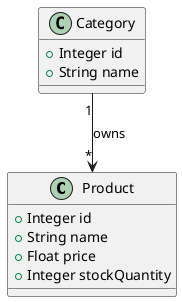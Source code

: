 @startuml POS_Product_Category
top to bottom direction

class Product {
  +Integer id
  +String name
  +Float price
  +Integer stockQuantity
}

class Category {
  +Integer id
  +String name
}

Category "1" --> "*" Product : owns

@enduml
